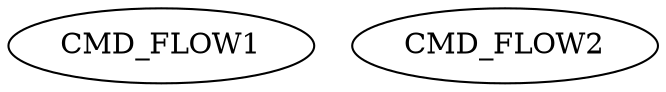 digraph g {
name="123!CMD";

graph []


  CMD_FLOW1   [type="flow",   prio="0", toffs="0",  target="B_PPS", dest="Evt_PPSB", tvalid="0"];
  CMD_FLOW2  [type="flow",   prio="0", toffs="0",  target="B_PPS2", dest="Evt_PPSD", tvalid="0"];
  //CMD_WAIT   [type="wait",   prio="1", toffs="55", target="B_Bla", tvalid="5000"];



}
